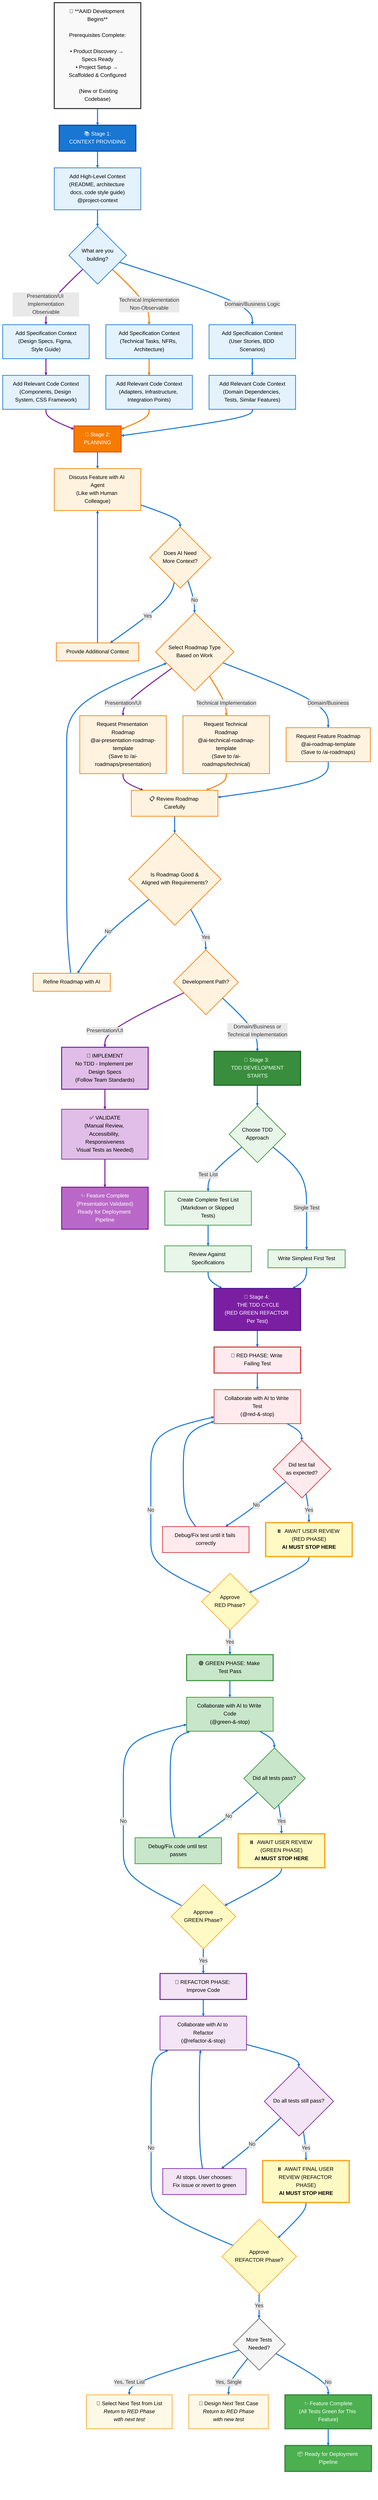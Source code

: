 graph TD   
    Start["🚀 **AAID Development Begins**<br/><br/>Prerequisites Complete:<br/><br/>• Product Discovery → Specs Ready<br/>• Project Setup → Scaffolded & Configured<br/><br/>  (New or Existing Codebase)"]
    
    Start --> ContextPhase["📚 Stage 1: <br> CONTEXT PROVIDING"]
    
    ContextPhase --> C1["Add High-Level Context<br/>(README, architecture docs, code style guide)<br/>@project-context"]
    
    C1 --> BuildChoice{"What are you<br/>building?"}
    
    BuildChoice -->|Domain/Business Logic| C2A["Add Specification Context<br/>(User Stories, BDD Scenarios)"]
    BuildChoice -->|Technical Implementation<br/>Non-Observable| C2B["Add Specification Context<br/>(Technical Tasks, NFRs, Architecture)"]
    BuildChoice -->|Presentation/UI Implementation<br/>Observable| C2C["Add Specification Context<br/>(Design Specs, Figma, Style Guide)"]
    
    C2A --> C3A["Add Relevant Code Context<br/>(Domain Dependencies, Tests, Similar Features)"]
    C2B --> C3B["Add Relevant Code Context<br/>(Adapters, Infrastructure, Integration Points)"]
    C2C --> C3C["Add Relevant Code Context<br/>(Components, Design System, CSS Framework)"]
    
    C3A --> PlanningPhase
    C3B --> PlanningPhase
    C3C --> PlanningPhase
    
    PlanningPhase["🎯 Stage 2: <br> PLANNING"]
    
    PlanningPhase --> P1["Discuss Feature with AI Agent<br/>(Like with Human Colleague)"]
    
    P1 --> P2{"Does AI Need<br/>More Context?"}
    
    P2 -->|Yes| P3["Provide Additional Context"]
    P2 -->|No| RoadmapChoice
    P3 --> P1
    
    RoadmapChoice{"Select Roadmap Type<br/>Based on Work"}
    
    RoadmapChoice -->|Domain/Business| P4A["Request Feature Roadmap<br/>@ai-roadmap-template<br/>(Save to /ai-roadmaps)"]
    RoadmapChoice -->|Technical Implementation| P4B["Request Technical Roadmap<br/>@ai-technical-roadmap-template<br/>(Save to /ai-roadmaps/technical)"]
    RoadmapChoice -->|Presentation/UI| P4C["Request Presentation Roadmap<br/>@ai-presentation-roadmap-template<br/>(Save to /ai-roadmaps/presentation)"]
    
    P4A --> P5["📋 Review Roadmap Carefully"]
    P4B --> P5
    P4C --> P5
    
    P5 --> P6{"Is Roadmap Good &<br/>Aligned with Requirements?"}
    
    P6 -->|No| P7["Refine Roadmap with AI"]
    P7 --> RoadmapChoice
    
    P6 -->|Yes| DevPath{"Development Path?"}
    
    DevPath -->|Domain/Business or<br/>Technical Implementation| TDDPhase
    DevPath -->|Presentation/UI| PresImplementation
    
    %% PRESENTATION PATH (No TDD)
    PresImplementation["🎨 IMPLEMENT<br/>No TDD - Implement per Design Specs<br/>(Follow Team Standards)"]
    
    PresImplementation --> PresValidation["✅ VALIDATE<br/>(Manual Review, Accessibility, Responsiveness<br/>Visual Tests as Needed)"]
    
    PresValidation --> PresComplete["✨ Feature Complete<br/>(Presentation Validated)<br/>Ready for Deployment Pipeline"]
    
    %% TDD PATH (Domain/Business and Technical Implementation)
    TDDPhase["📝 Stage 3: <br> TDD DEVELOPMENT STARTS"]
    
    TDDPhase --> InitChoice{"Choose TDD<br/>Approach"}
    
    InitChoice -->|Test List| TL1["Create Complete Test List<br/>(Markdown or Skipped Tests)"]
    InitChoice -->|Single Test| ST1["Write Simplest First Test"]
    
    TL1 --> TL2["Review Against Specifications"]
    ST1 --> CycleStart
    TL2 --> CycleStart
    
    CycleStart["🔄 Stage 4: <br> THE TDD CYCLE<br/>(RED GREEN REFACTOR Per Test)"]
    
    %% RED PHASE
    CycleStart --> Red["🔴 RED PHASE: Write Failing Test"]
    Red --> R1["Collaborate with AI to Write Test<br/>(@red-&-stop)"]
    R1 --> R2{"Did test fail<br/>as expected?"}
    R2 -->|Yes| RedReview
    R2 -->|No| R3["Debug/Fix test until it fails correctly<br/>"]
    R3 --> R1
    
    RedReview["⏸️  AWAIT USER REVIEW (RED PHASE)<br/><b>AI MUST STOP HERE</b>"]
    RedReview --> RedApprove{"Approve<br/>RED Phase?"}
    RedApprove -->|No| R1
    RedApprove -->|Yes| Green
    
    %% GREEN PHASE
    Green["🟢 GREEN PHASE: Make Test Pass"]
    Green --> G1["Collaborate with AI to Write Code<br/>(@green-&-stop)"]
    G1 --> G2{"Did all tests pass?"}
    G2 -->|Yes| GreenReview
    G2 -->|No| G3["Debug/Fix code until test passes<br/>"]
    G3 --> G1
    
    GreenReview["⏸️  AWAIT USER REVIEW (GREEN PHASE)<br/><b>AI MUST STOP HERE</b>"]
    GreenReview --> GreenApprove{"Approve<br/>GREEN Phase?"}
    GreenApprove -->|No| G1
    GreenApprove -->|Yes| Refactor
    
    %% REFACTOR PHASE
    Refactor["🧼 REFACTOR PHASE: Improve Code"]
    Refactor --> RF1["Collaborate with AI to Refactor<br/>(@refactor-&-stop)"]
    RF1 --> RF2{"Do all tests still pass?"}
    RF2 -->|Yes| RefactorReview
    RF2 -->|No| RF3["AI stops. User chooses:<br/>Fix issue or revert to green<br/>"]
    RF3 --> RF1
    
    RefactorReview["⏸️  AWAIT FINAL USER REVIEW (REFACTOR PHASE)<br/><b>AI MUST STOP HERE</b>"]
    RefactorReview --> RefactorApprove{"Approve<br/>REFACTOR Phase?"}
    RefactorApprove -->|No| RF1
    RefactorApprove -->|Yes| NextTest
    
    %% ITERATION OR COMPLETION
    NextTest{"More Tests<br/>Needed?"}
    NextTest -->|Yes, Test List| PickNext["📌 Select Next Test from List<br/><i>Return to RED Phase<br/>with next test</i>"]
    NextTest -->|Yes, Single| CreateNext["📝 Design Next Test Case<br/><i>Return to RED Phase<br/>with new test</i>"]
    NextTest -->|No| Complete
    
    Complete["✨ Feature Complete<br/>(All Tests Green for This Feature)"] 
    
    Complete --> Deploy["📦 Ready for Deployment Pipeline"]
    
    %% STYLES
    style Start fill:#f9f9f9,stroke:#333,stroke-width:3px,color:#000
    style ContextPhase fill:#1976d2,stroke:#0d47a1,stroke-width:3px,color:#fff
    style C1 fill:#e3f2fd,stroke:#1976d2,stroke-width:2px,color:#000
    style BuildChoice fill:#e3f2fd,stroke:#1976d2,stroke-width:2px,color:#000
    style C2A fill:#e3f2fd,stroke:#1976d2,stroke-width:2px,color:#000
    style C2B fill:#e3f2fd,stroke:#1976d2,stroke-width:2px,color:#000
    style C2C fill:#e3f2fd,stroke:#1976d2,stroke-width:2px,color:#000
    style C3A fill:#e3f2fd,stroke:#1976d2,stroke-width:2px,color:#000
    style C3B fill:#e3f2fd,stroke:#1976d2,stroke-width:2px,color:#000
    style C3C fill:#e3f2fd,stroke:#1976d2,stroke-width:2px,color:#000
    style PlanningPhase fill:#f57c00,stroke:#e65100,stroke-width:3px,color:#fff
    style P1 fill:#fff3e0,stroke:#f57c00,stroke-width:2px,color:#000
    style P2 fill:#fff3e0,stroke:#f57c00,stroke-width:2px,color:#000
    style P3 fill:#fff3e0,stroke:#f57c00,stroke-width:2px,color:#000
    style RoadmapChoice fill:#fff3e0,stroke:#f57c00,stroke-width:2px,color:#000
    style P4A fill:#fff3e0,stroke:#f57c00,stroke-width:2px,color:#000
    style P4B fill:#fff3e0,stroke:#f57c00,stroke-width:2px,color:#000
    style P4C fill:#fff3e0,stroke:#f57c00,stroke-width:2px,color:#000
    style P5 fill:#fff3e0,stroke:#f57c00,stroke-width:2px,color:#000
    style P6 fill:#fff3e0,stroke:#f57c00,stroke-width:2px,color:#000
    style P7 fill:#fff3e0,stroke:#f57c00,stroke-width:2px,color:#000
    style DevPath fill:#fff3e0,stroke:#f57c00,stroke-width:2px,color:#000
    style PresImplementation fill:#e1bee7,stroke:#7b1fa2,stroke-width:3px,color:#000
    style PresValidation fill:#e1bee7,stroke:#7b1fa2,stroke-width:2px,color:#000
    style PresComplete fill:#ba68c8,stroke:#7b1fa2,stroke-width:3px,color:#fff
    style TDDPhase fill:#388e3c,stroke:#1b5e20,stroke-width:3px,color:#fff
    style InitChoice fill:#e8f5e9,stroke:#388e3c,stroke-width:2px,color:#000
    style TL1 fill:#e8f5e9,stroke:#388e3c,stroke-width:2px,color:#000
    style TL2 fill:#e8f5e9,stroke:#388e3c,stroke-width:2px,color:#000
    style ST1 fill:#e8f5e9,stroke:#388e3c,stroke-width:2px,color:#000
    style CycleStart fill:#7b1fa2,stroke:#4a148c,stroke-width:3px,color:#fff
    style Red fill:#ffebee,stroke:#d32f2f,stroke-width:3px,color:#000
    style R1 fill:#ffebee,stroke:#d32f2f,stroke-width:2px,color:#000
    style R2 fill:#ffebee,stroke:#d32f2f,stroke-width:2px,color:#000
    style R3 fill:#ffebee,stroke:#d32f2f,stroke-width:2px,color:#000
    style RedReview fill:#fff9c4,stroke:#f9a825,stroke-width:4px,color:#000
    style RedApprove fill:#fff9c4,stroke:#f9a825,stroke-width:2px,color:#000
    style Green fill:#c8e6c9,stroke:#388e3c,stroke-width:3px,color:#000
    style G1 fill:#c8e6c9,stroke:#388e3c,stroke-width:2px,color:#000
    style G2 fill:#c8e6c9,stroke:#388e3c,stroke-width:2px,color:#000
    style G3 fill:#c8e6c9,stroke:#388e3c,stroke-width:2px,color:#000
    style GreenReview fill:#fff9c4,stroke:#f9a825,stroke-width:4px,color:#000
    style GreenApprove fill:#fff9c4,stroke:#f9a825,stroke-width:2px,color:#000
    style Refactor fill:#f3e5f5,stroke:#7b1fa2,stroke-width:3px,color:#000
    style RF1 fill:#f3e5f5,stroke:#7b1fa2,stroke-width:2px,color:#000
    style RF2 fill:#f3e5f5,stroke:#7b1fa2,stroke-width:2px,color:#000
    style RF3 fill:#f3e5f5,stroke:#7b1fa2,stroke-width:2px,color:#000
    style RefactorReview fill:#fff9c4,stroke:#f9a825,stroke-width:4px,color:#000
    style RefactorApprove fill:#fff9c4,stroke:#f9a825,stroke-width:2px,color:#000
    style NextTest fill:#f5f5f5,stroke:#666,stroke-width:2px,color:#000
    style PickNext fill:#fef9e7,stroke:#f9a825,stroke-width:2px,color:#000
    style CreateNext fill:#fef9e7,stroke:#f9a825,stroke-width:2px,color:#000
    style Complete fill:#4caf50,stroke:#2e7d32,stroke-width:3px,color:#fff
    style Deploy fill:#4caf50,stroke:#2e7d32,stroke-width:3px,color:#fff
    
    %% ARROW COLORS
    %% Blue for Domain/Business Logic paths (and shared paths)
    linkStyle 0,1,2,3 stroke:#1976d2,stroke-width:3px
    linkStyle 6,9,10,11,12,13,14,15,16 stroke:#1976d2,stroke-width:3px
    linkStyle 17 stroke:#1976d2,stroke-width:3px
    linkStyle 20,23,24,25,26,27 stroke:#1976d2,stroke-width:3px
    linkStyle 29,30,31,32,33,34,35,36,37,38,39,40,41,42,43,44,45,46,47,48,49,50,51,52,53,54,55,56,57,58,59,60,61,62,63,64,65 stroke:#1976d2,stroke-width:3px
    
    %% Orange for Technical Implementation specific paths
    linkStyle 4,7,10 stroke:#f57c00,stroke-width:3px
    linkStyle 18,21 stroke:#f57c00,stroke-width:3px
    
    %% Purple for Presentation/UI specific paths
    linkStyle 5,8,11 stroke:#7b1fa2,stroke-width:3px
    linkStyle 19,22,28,29,30 stroke:#7b1fa2,stroke-width:3px